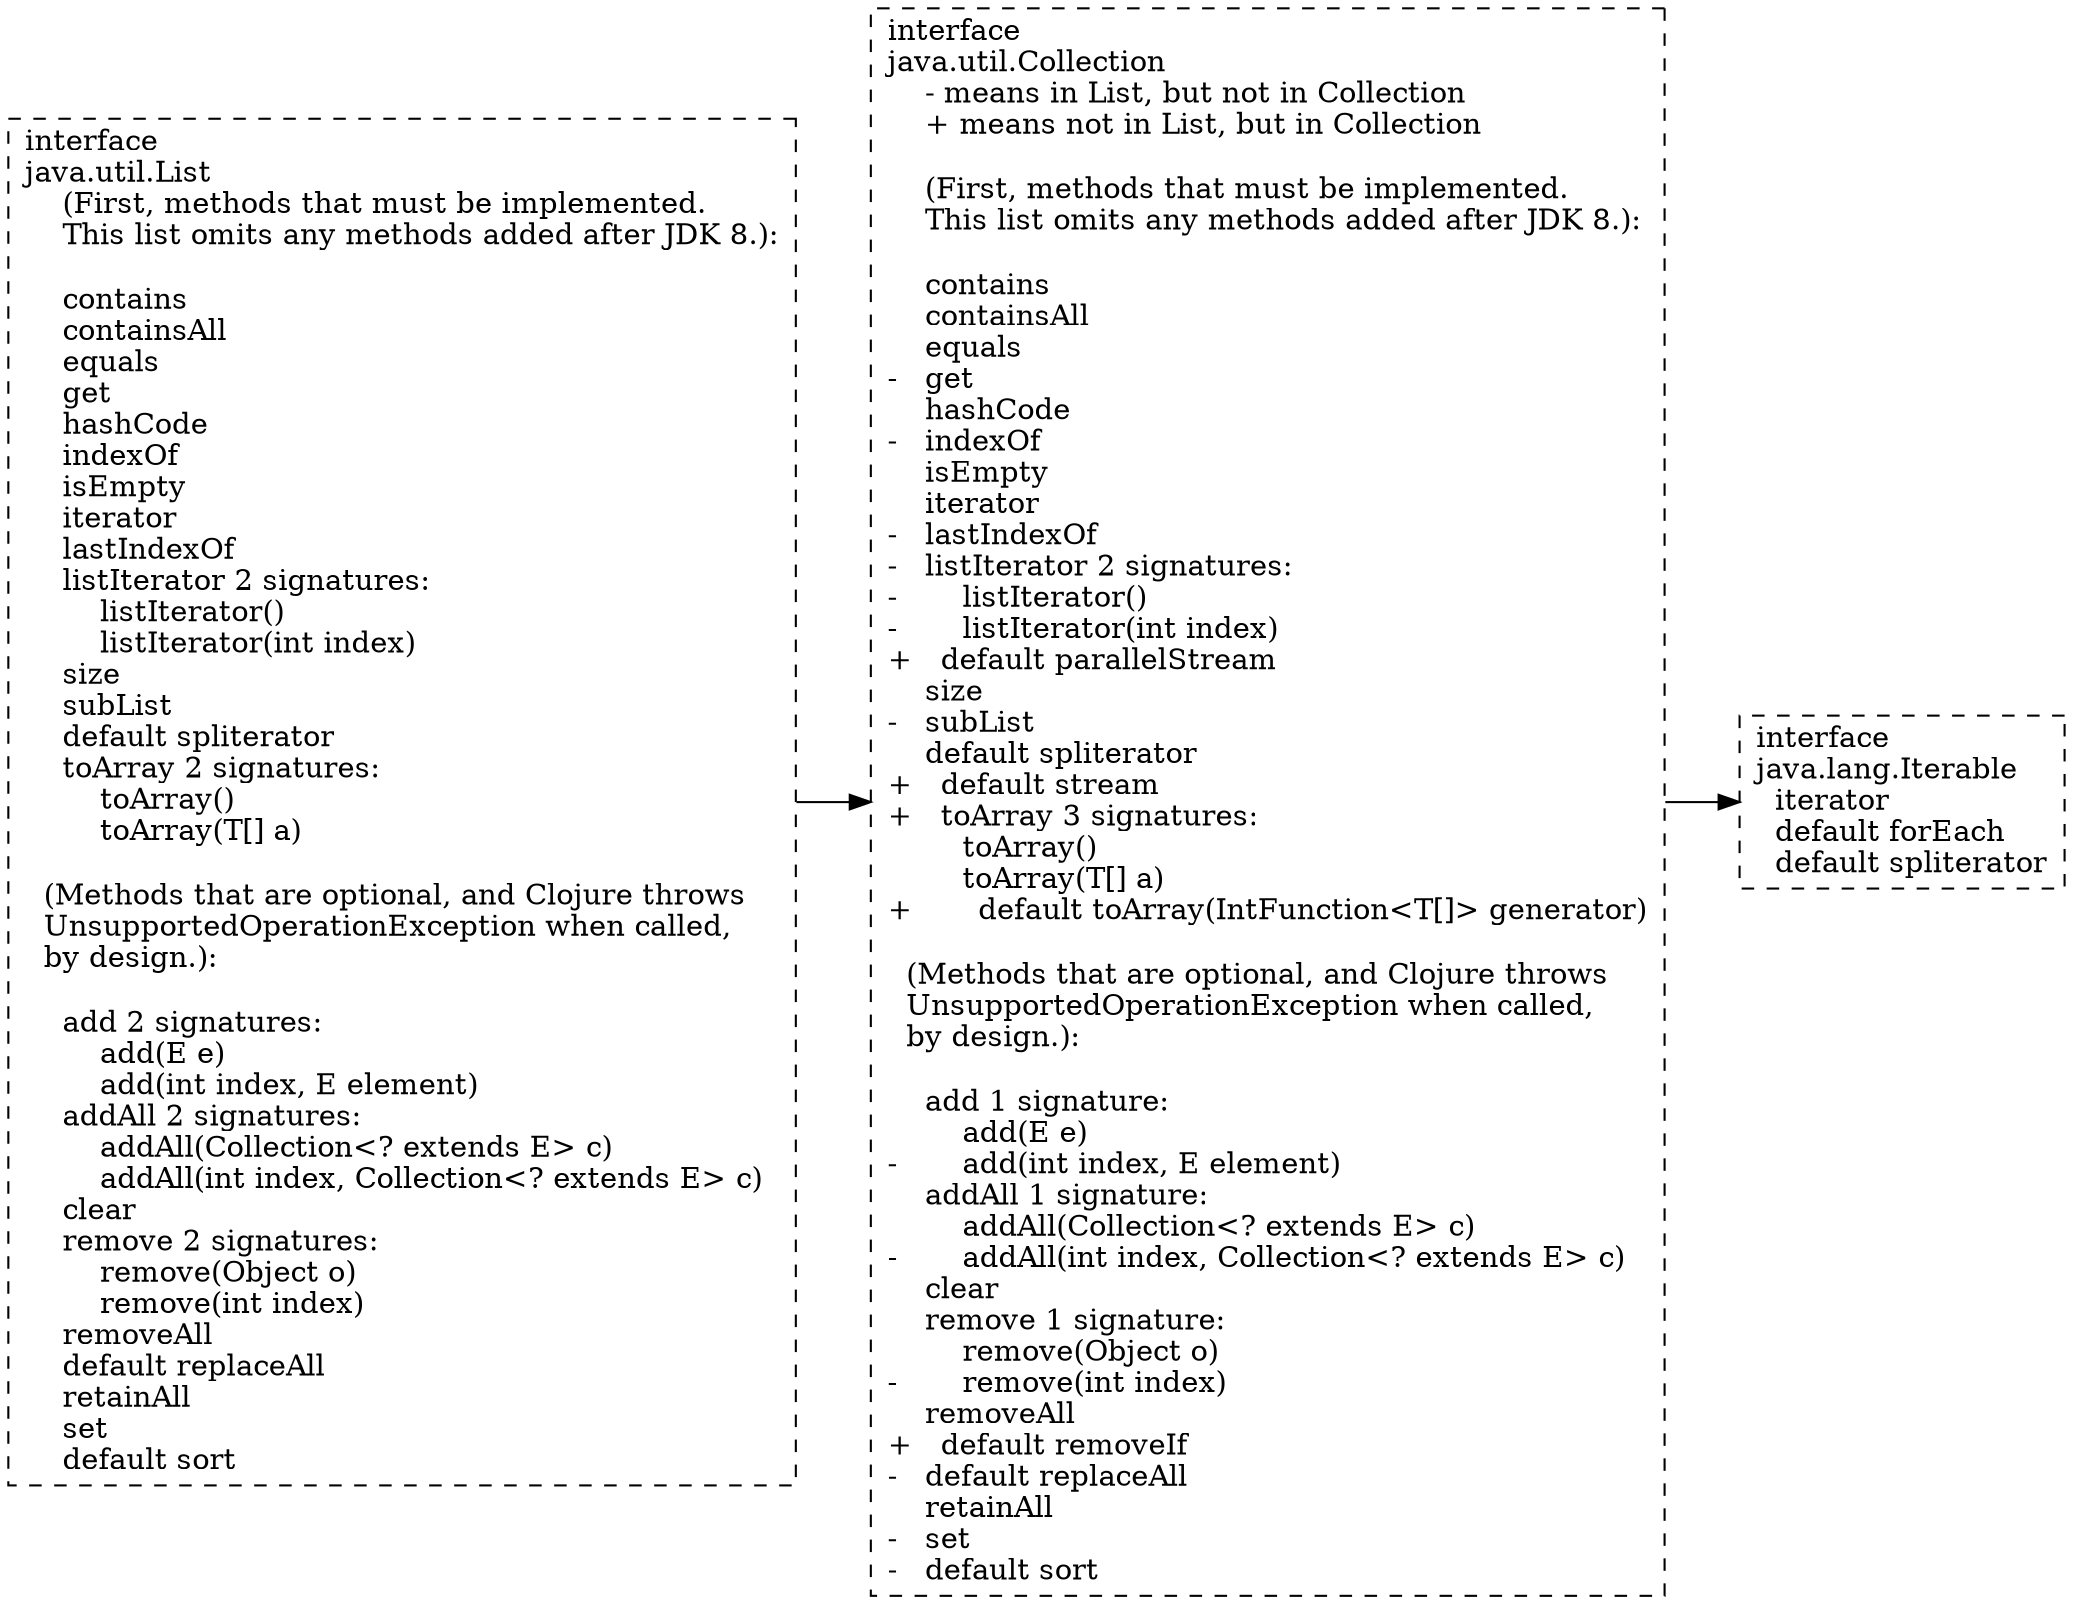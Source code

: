 digraph {

graph [rankdir=LR];
node [shape=box];

List_details [label="interface\ljava.util.List\l    (First, methods that must be implemented.\l    This list omits any methods added after JDK 8.):\l\l    contains\l    containsAll\l    equals\l    get\l    hashCode\l    indexOf\l    isEmpty\l    iterator\l    lastIndexOf\l    listIterator 2 signatures:\l        listIterator()\l        listIterator(int index)\l    size\l    subList\l    default spliterator\l    toArray 2 signatures:\l        toArray()\l        toArray(T[] a)\l\l  (Methods that are optional, and Clojure throws\l  UnsupportedOperationException when called,\l  by design.):\l\l    add 2 signatures:\l        add(E e)\l        add(int index, E element)\l    addAll 2 signatures:\l        addAll(Collection<? extends E> c)\l        addAll(int index, Collection<? extends E> c)\l    clear\l    remove 2 signatures:\l        remove(Object o)\l        remove(int index)\l    removeAll\l    default replaceAll\l    retainAll\l    set\l    default sort\l" style=dashed]; // done
List_details -> Collection_details;

Collection_details [label="interface\ljava.util.Collection\l    - means in List, but not in Collection\l    + means not in List, but in Collection\l\l    (First, methods that must be implemented.\l    This list omits any methods added after JDK 8.):\l\l    contains\l    containsAll\l    equals\l-   get\l    hashCode\l-   indexOf\l    isEmpty\l    iterator\l-   lastIndexOf\l-   listIterator 2 signatures:\l-       listIterator()\l-       listIterator(int index)\l+   default parallelStream\l    size\l-   subList\l    default spliterator\l+   default stream\l+   toArray 3 signatures:\l        toArray()\l        toArray(T[] a)\l+       default toArray(IntFunction<T[]> generator)\l\l  (Methods that are optional, and Clojure throws\l  UnsupportedOperationException when called,\l  by design.):\l\l    add 1 signature:\l        add(E e)\l-       add(int index, E element)\l    addAll 1 signature:\l        addAll(Collection<? extends E> c)\l-       addAll(int index, Collection<? extends E> c)\l    clear\l    remove 1 signature:\l        remove(Object o)\l-       remove(int index)\l    removeAll\l+   default removeIf\l-   default replaceAll\l    retainAll\l-   set\l-   default sort\l" style=dashed]; // done
Collection_details -> Iterable_details;

Iterable_details [label="interface\ljava.lang.Iterable\l  iterator\l  default forEach\l  default spliterator\l" style=dashed]; // done

}
